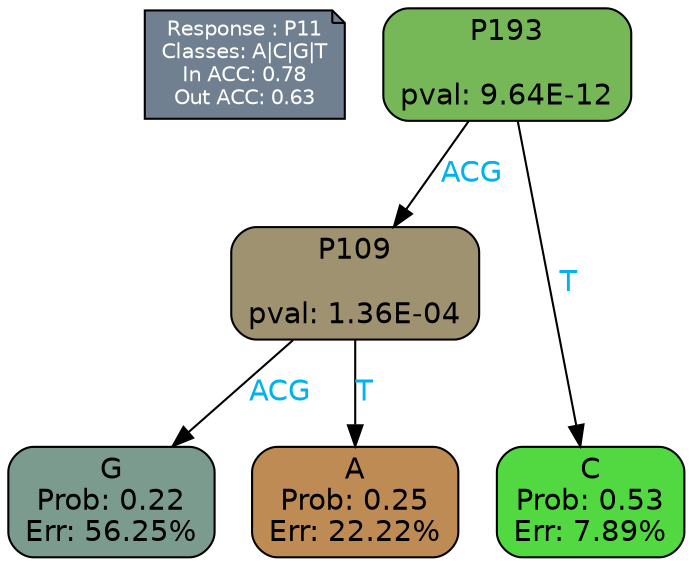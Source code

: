 digraph Tree {
node [shape=box, style="filled, rounded", color="black", fontname=helvetica] ;
graph [ranksep=equally, splines=polylines, bgcolor=transparent, dpi=600] ;
edge [fontname=helvetica] ;
LEGEND [label="Response : P11
Classes: A|C|G|T
In ACC: 0.78
Out ACC: 0.63
",shape=note,align=left,style=filled,fillcolor="slategray",fontcolor="white",fontsize=10];1 [label="P193

pval: 9.64E-12", fillcolor="#76b858"] ;
2 [label="P109

pval: 1.36E-04", fillcolor="#9f9270"] ;
3 [label="G
Prob: 0.22
Err: 56.25%", fillcolor="#7b9b8f"] ;
4 [label="A
Prob: 0.25
Err: 22.22%", fillcolor="#bf8b55"] ;
5 [label="C
Prob: 0.53
Err: 7.89%", fillcolor="#52d942"] ;
1 -> 2 [label="ACG",fontcolor=deepskyblue2] ;
1 -> 5 [label="T",fontcolor=deepskyblue2] ;
2 -> 3 [label="ACG",fontcolor=deepskyblue2] ;
2 -> 4 [label="T",fontcolor=deepskyblue2] ;
{rank = same; 3;4;5;}{rank = same; LEGEND;1;}}